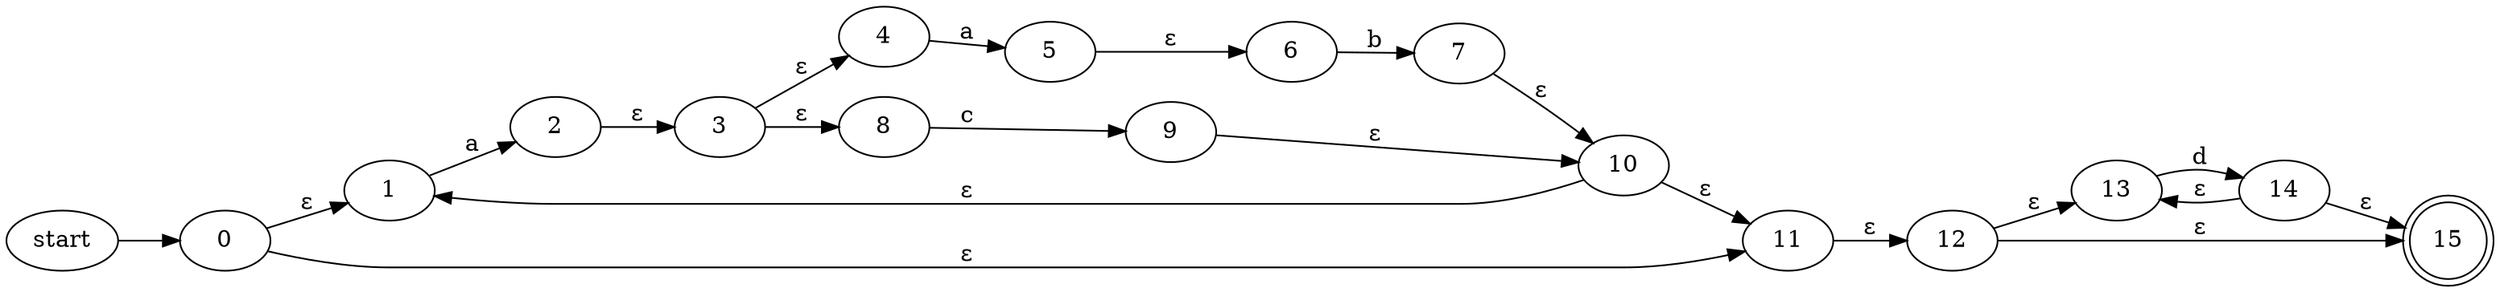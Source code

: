 digraph {
    rankdir=LR;
    0 [ label = "0" ]
    1 [ label = "1" ]
    2 [ label = "2" ]
    3 [ label = "3" ]
    4 [ label = "4" ]
    5 [ label = "5" ]
    6 [ label = "6" ]
    7 [ label = "7" ]
    8 [ label = "8" ]
    9 [ label = "9" ]
    10 [ label = "10" ]
    11 [ label = "11" ]
    12 [ label = "12" ]
    13 [ label = "13" ]
    14 [ label = "14" ]
    15 [ shape=doublecircle, label = "15" ]
    16 [ label = "start" ]
    0 -> 1 [ label = "ε" ]
    0 -> 11 [ label = "ε" ]
    1 -> 2 [ label = "a" ]
    2 -> 3 [ label = "ε" ]
    3 -> 4 [ label = "ε" ]
    3 -> 8 [ label = "ε" ]
    4 -> 5 [ label = "a" ]
    5 -> 6 [ label = "ε" ]
    6 -> 7 [ label = "b" ]
    7 -> 10 [ label = "ε" ]
    8 -> 9 [ label = "c" ]
    9 -> 10 [ label = "ε" ]
    10 -> 1 [ label = "ε" ]
    10 -> 11 [ label = "ε" ]
    11 -> 12 [ label = "ε" ]
    12 -> 13 [ label = "ε" ]
    12 -> 15 [ label = "ε" ]
    13 -> 14 [ label = "d" ]
    14 -> 13 [ label = "ε" ]
    14 -> 15 [ label = "ε" ]
    16 -> 0 [ label = "" ]
}
